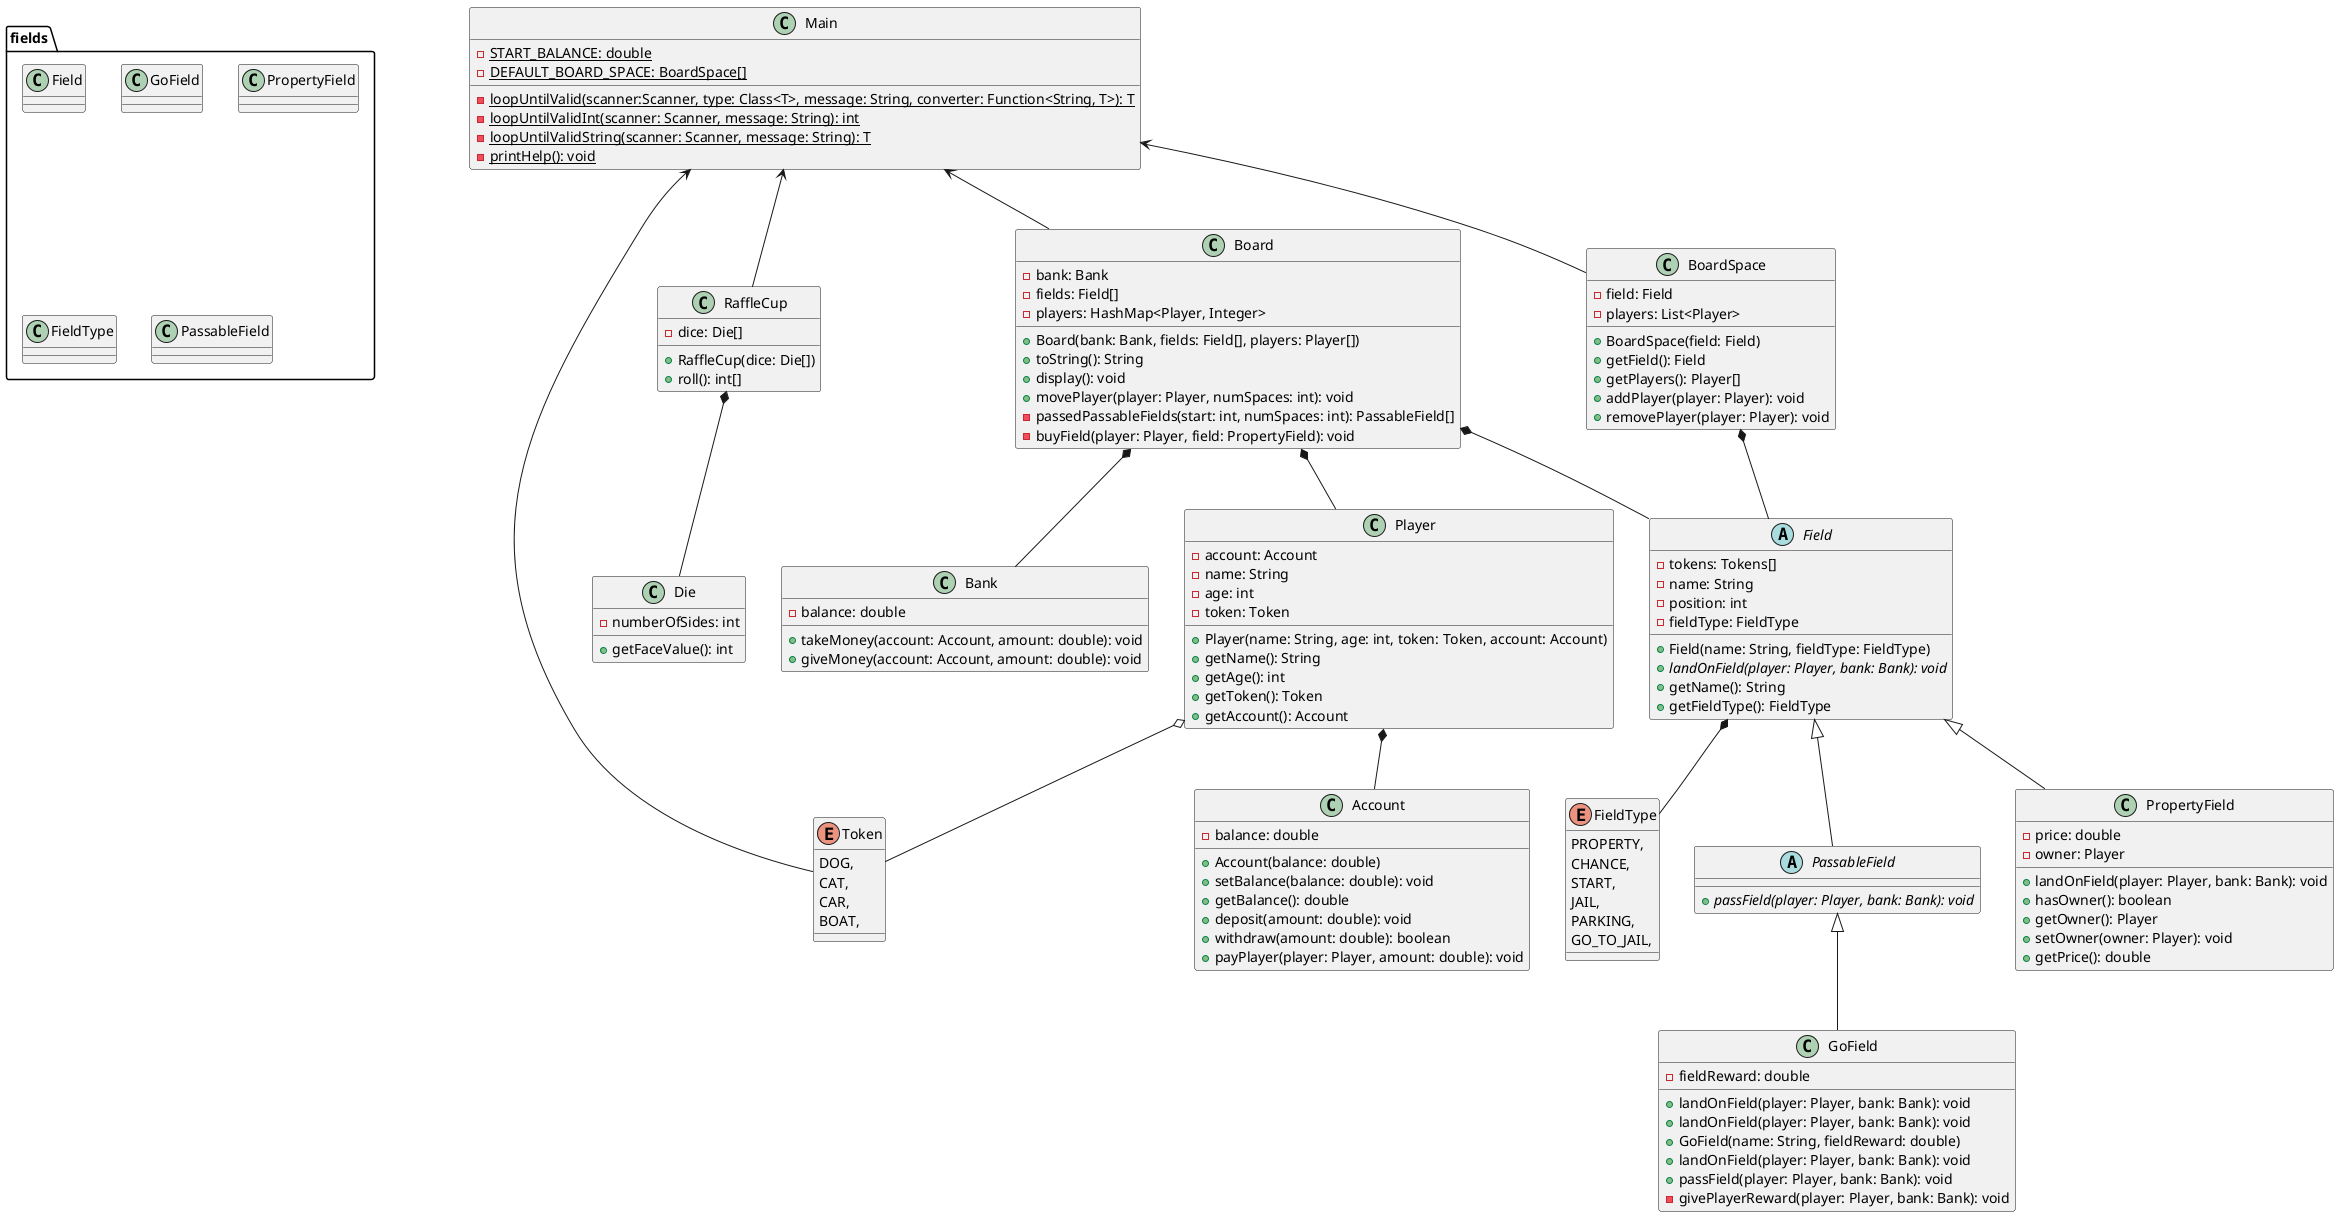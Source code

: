 @startuml Design_Class_Diagram

package fields {
    class Field
    class GoField
    class PropertyField
    class FieldType
    class PassableField
}


class Account {
    -balance: double

    +Account(balance: double)
    +setBalance(balance: double): void
    +getBalance(): double
    +deposit(amount: double): void
    +withdraw(amount: double): boolean
    +payPlayer(player: Player, amount: double): void
}

class RaffleCup {
    -dice: Die[]

    +RaffleCup(dice: Die[])
    +roll(): int[]
}

class Die {
    -numberOfSides: int

    +getFaceValue(): int
}

class Bank {
    -balance: double
    +takeMoney(account: Account, amount: double): void
    +giveMoney(account: Account, amount: double): void
}

class Player {
    -account: Account
    -name: String
    -age: int
    -token: Token

    +Player(name: String, age: int, token: Token, account: Account)
    +getName(): String
    +getAge(): int
    +getToken(): Token
    +getAccount(): Account
}

class Board {
    -bank: Bank
    -fields: Field[]
    -players: HashMap<Player, Integer>

    +Board(bank: Bank, fields: Field[], players: Player[])
    +toString(): String
    +display(): void
    +movePlayer(player: Player, numSpaces: int): void
    -passedPassableFields(start: int, numSpaces: int): PassableField[]
    -buyField(player: Player, field: PropertyField): void
}

class BoardSpace {
    -field: Field
    -players: List<Player>

    +BoardSpace(field: Field)
    +getField(): Field
    +getPlayers(): Player[]
    +addPlayer(player: Player): void
    +removePlayer(player: Player): void
}

abstract class Field {
    -tokens: Tokens[]
    -name: String
    -position: int
    -fieldType: FieldType
    
    +Field(name: String, fieldType: FieldType)
    +{abstract} landOnField(player: Player, bank: Bank): void
    +getName(): String
    +getFieldType(): FieldType
}

abstract class PassableField {
    +{abstract} passField(player: Player, bank: Bank): void
}

class GoField {
    +landOnField(player: Player, bank: Bank): void
    +landOnField(player: Player, bank: Bank): void
}

class GoField {
    -fieldReward: double

    +GoField(name: String, fieldReward: double)
    +landOnField(player: Player, bank: Bank): void
    +passField(player: Player, bank: Bank): void
    -givePlayerReward(player: Player, bank: Bank): void
}

class PropertyField {
    -price: double
    -owner: Player

    +landOnField(player: Player, bank: Bank): void
    +hasOwner(): boolean
    +getOwner(): Player
    +setOwner(owner: Player): void
    +getPrice(): double
}

enum FieldType {
    PROPERTY,
    CHANCE,
    START,
    JAIL,
    PARKING,
    GO_TO_JAIL,
}

enum Token {
    DOG,
    CAT,
    CAR,
    BOAT,
}

class Main {
    -{static} START_BALANCE: double
    -{static} DEFAULT_BOARD_SPACE: BoardSpace[]

    -{static} loopUntilValid(scanner:Scanner, type: Class<T>, message: String, converter: Function<String, T>): T
    -{static} loopUntilValidInt(scanner: Scanner, message: String): int
    -{static} loopUntilValidString(scanner: Scanner, message: String): T
    -{static} printHelp(): void
}

Field <|-- PassableField
Field <|-- PropertyField 
PassableField <|-- GoField
RaffleCup *-- Die
Player *-- Account
Field *-- FieldType
Board *-- Bank
Board *-- Field
Board *-- Player
BoardSpace *-- Field
Main <-- Token
Player o-- Token
Main <-- RaffleCup
Main <-- BoardSpace
Main <-- Board


@enduml